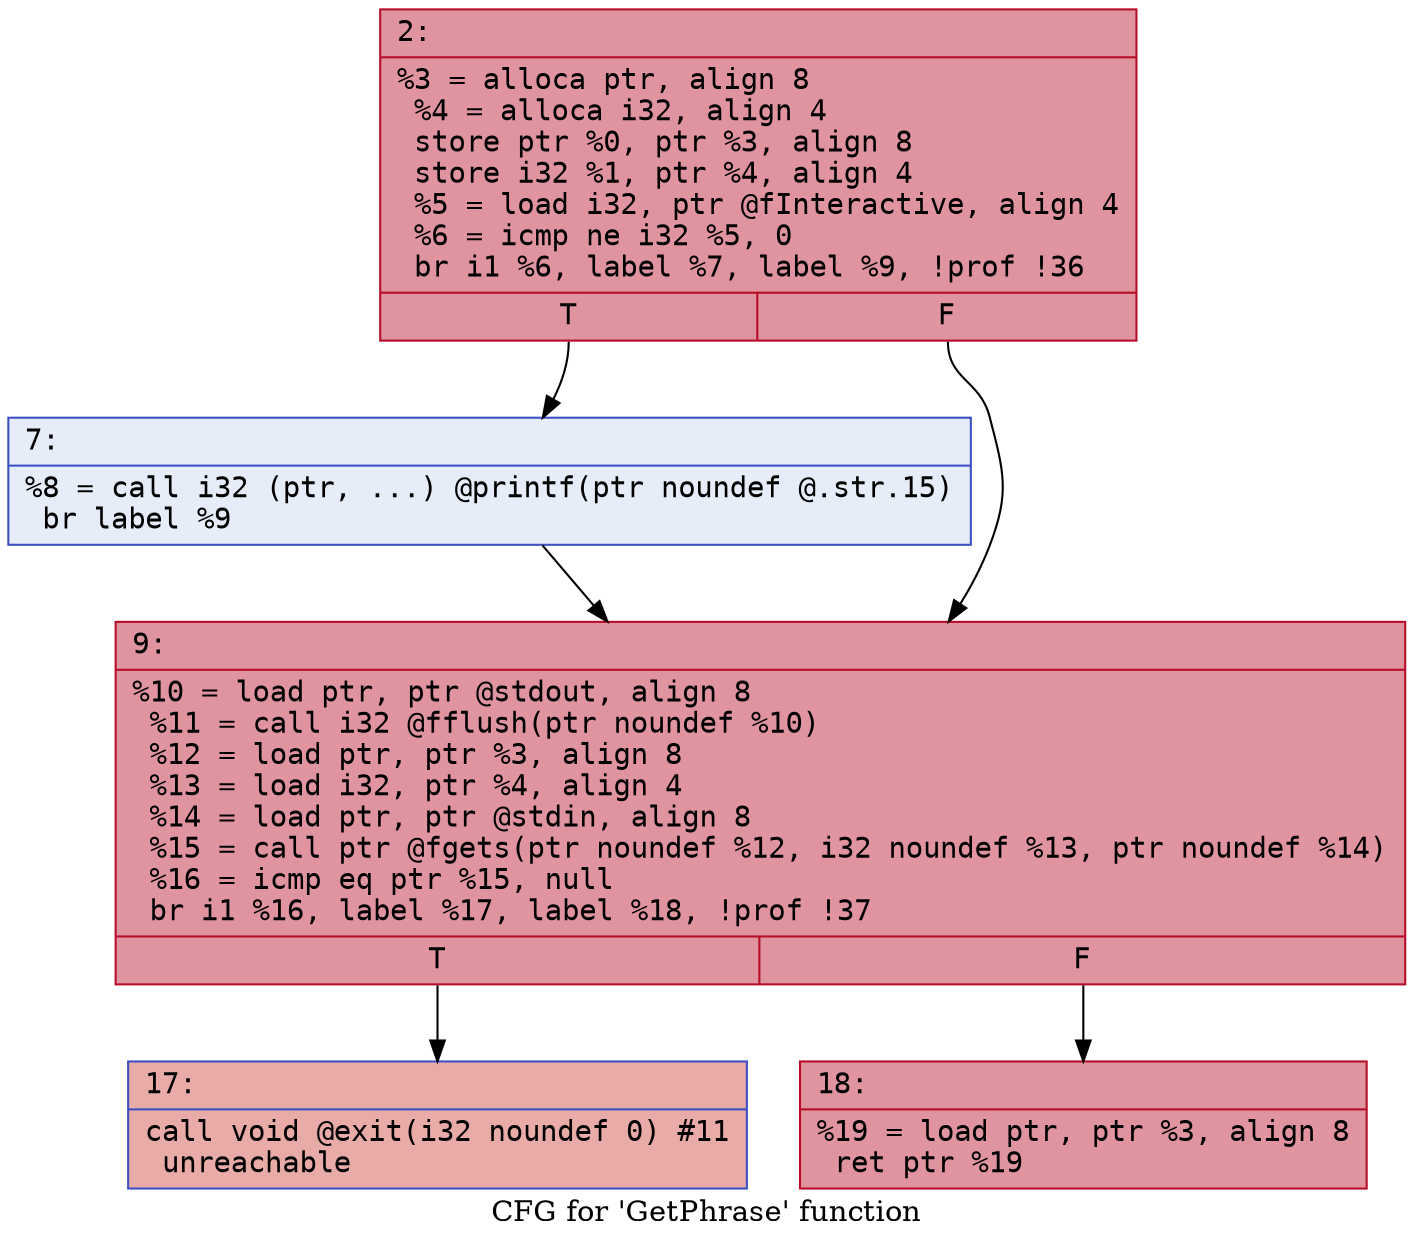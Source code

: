 digraph "CFG for 'GetPhrase' function" {
	label="CFG for 'GetPhrase' function";

	Node0x56107a846800 [shape=record,color="#b70d28ff", style=filled, fillcolor="#b70d2870" fontname="Courier",label="{2:\l|  %3 = alloca ptr, align 8\l  %4 = alloca i32, align 4\l  store ptr %0, ptr %3, align 8\l  store i32 %1, ptr %4, align 4\l  %5 = load i32, ptr @fInteractive, align 4\l  %6 = icmp ne i32 %5, 0\l  br i1 %6, label %7, label %9, !prof !36\l|{<s0>T|<s1>F}}"];
	Node0x56107a846800:s0 -> Node0x56107a84b230[tooltip="2 -> 7\nProbability 0.00%" ];
	Node0x56107a846800:s1 -> Node0x56107a84b2b0[tooltip="2 -> 9\nProbability 100.00%" ];
	Node0x56107a84b230 [shape=record,color="#3d50c3ff", style=filled, fillcolor="#c7d7f070" fontname="Courier",label="{7:\l|  %8 = call i32 (ptr, ...) @printf(ptr noundef @.str.15)\l  br label %9\l}"];
	Node0x56107a84b230 -> Node0x56107a84b2b0[tooltip="7 -> 9\nProbability 100.00%" ];
	Node0x56107a84b2b0 [shape=record,color="#b70d28ff", style=filled, fillcolor="#b70d2870" fontname="Courier",label="{9:\l|  %10 = load ptr, ptr @stdout, align 8\l  %11 = call i32 @fflush(ptr noundef %10)\l  %12 = load ptr, ptr %3, align 8\l  %13 = load i32, ptr %4, align 4\l  %14 = load ptr, ptr @stdin, align 8\l  %15 = call ptr @fgets(ptr noundef %12, i32 noundef %13, ptr noundef %14)\l  %16 = icmp eq ptr %15, null\l  br i1 %16, label %17, label %18, !prof !37\l|{<s0>T|<s1>F}}"];
	Node0x56107a84b2b0:s0 -> Node0x56107a84b300[tooltip="9 -> 17\nProbability 11.11%" ];
	Node0x56107a84b2b0:s1 -> Node0x56107a84b350[tooltip="9 -> 18\nProbability 88.89%" ];
	Node0x56107a84b300 [shape=record,color="#3d50c3ff", style=filled, fillcolor="#cc403a70" fontname="Courier",label="{17:\l|  call void @exit(i32 noundef 0) #11\l  unreachable\l}"];
	Node0x56107a84b350 [shape=record,color="#b70d28ff", style=filled, fillcolor="#b70d2870" fontname="Courier",label="{18:\l|  %19 = load ptr, ptr %3, align 8\l  ret ptr %19\l}"];
}
